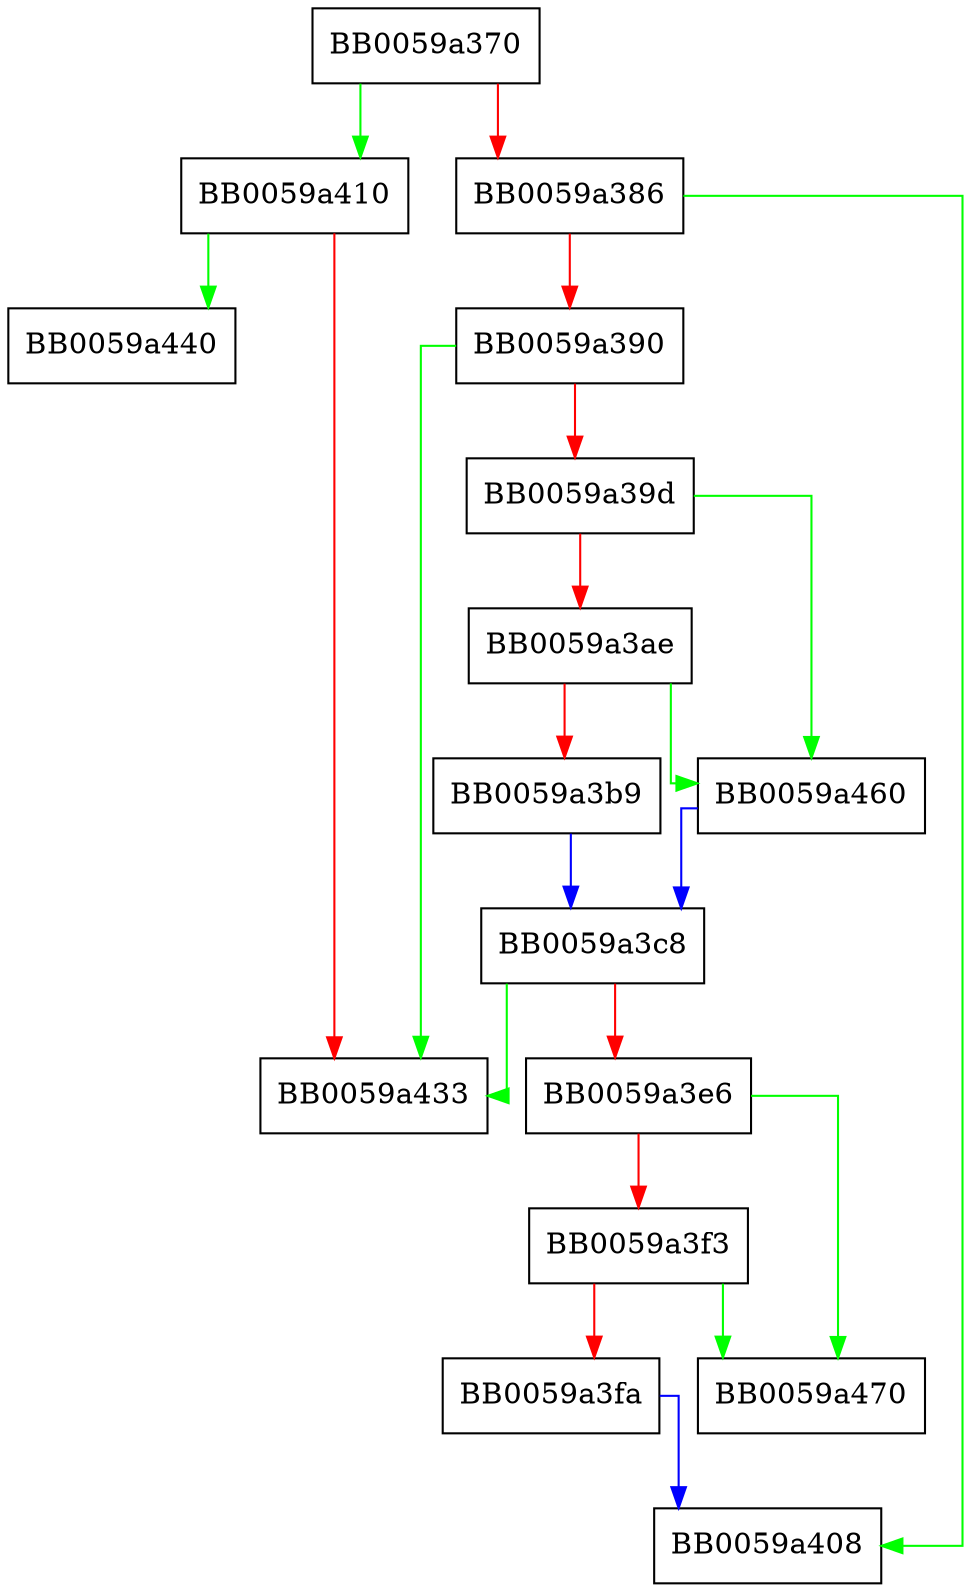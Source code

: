 digraph ecx_ctrl {
  node [shape="box"];
  graph [splines=ortho];
  BB0059a370 -> BB0059a410 [color="green"];
  BB0059a370 -> BB0059a386 [color="red"];
  BB0059a386 -> BB0059a408 [color="green"];
  BB0059a386 -> BB0059a390 [color="red"];
  BB0059a390 -> BB0059a433 [color="green"];
  BB0059a390 -> BB0059a39d [color="red"];
  BB0059a39d -> BB0059a460 [color="green"];
  BB0059a39d -> BB0059a3ae [color="red"];
  BB0059a3ae -> BB0059a460 [color="green"];
  BB0059a3ae -> BB0059a3b9 [color="red"];
  BB0059a3b9 -> BB0059a3c8 [color="blue"];
  BB0059a3c8 -> BB0059a433 [color="green"];
  BB0059a3c8 -> BB0059a3e6 [color="red"];
  BB0059a3e6 -> BB0059a470 [color="green"];
  BB0059a3e6 -> BB0059a3f3 [color="red"];
  BB0059a3f3 -> BB0059a470 [color="green"];
  BB0059a3f3 -> BB0059a3fa [color="red"];
  BB0059a3fa -> BB0059a408 [color="blue"];
  BB0059a410 -> BB0059a440 [color="green"];
  BB0059a410 -> BB0059a433 [color="red"];
  BB0059a460 -> BB0059a3c8 [color="blue"];
}
